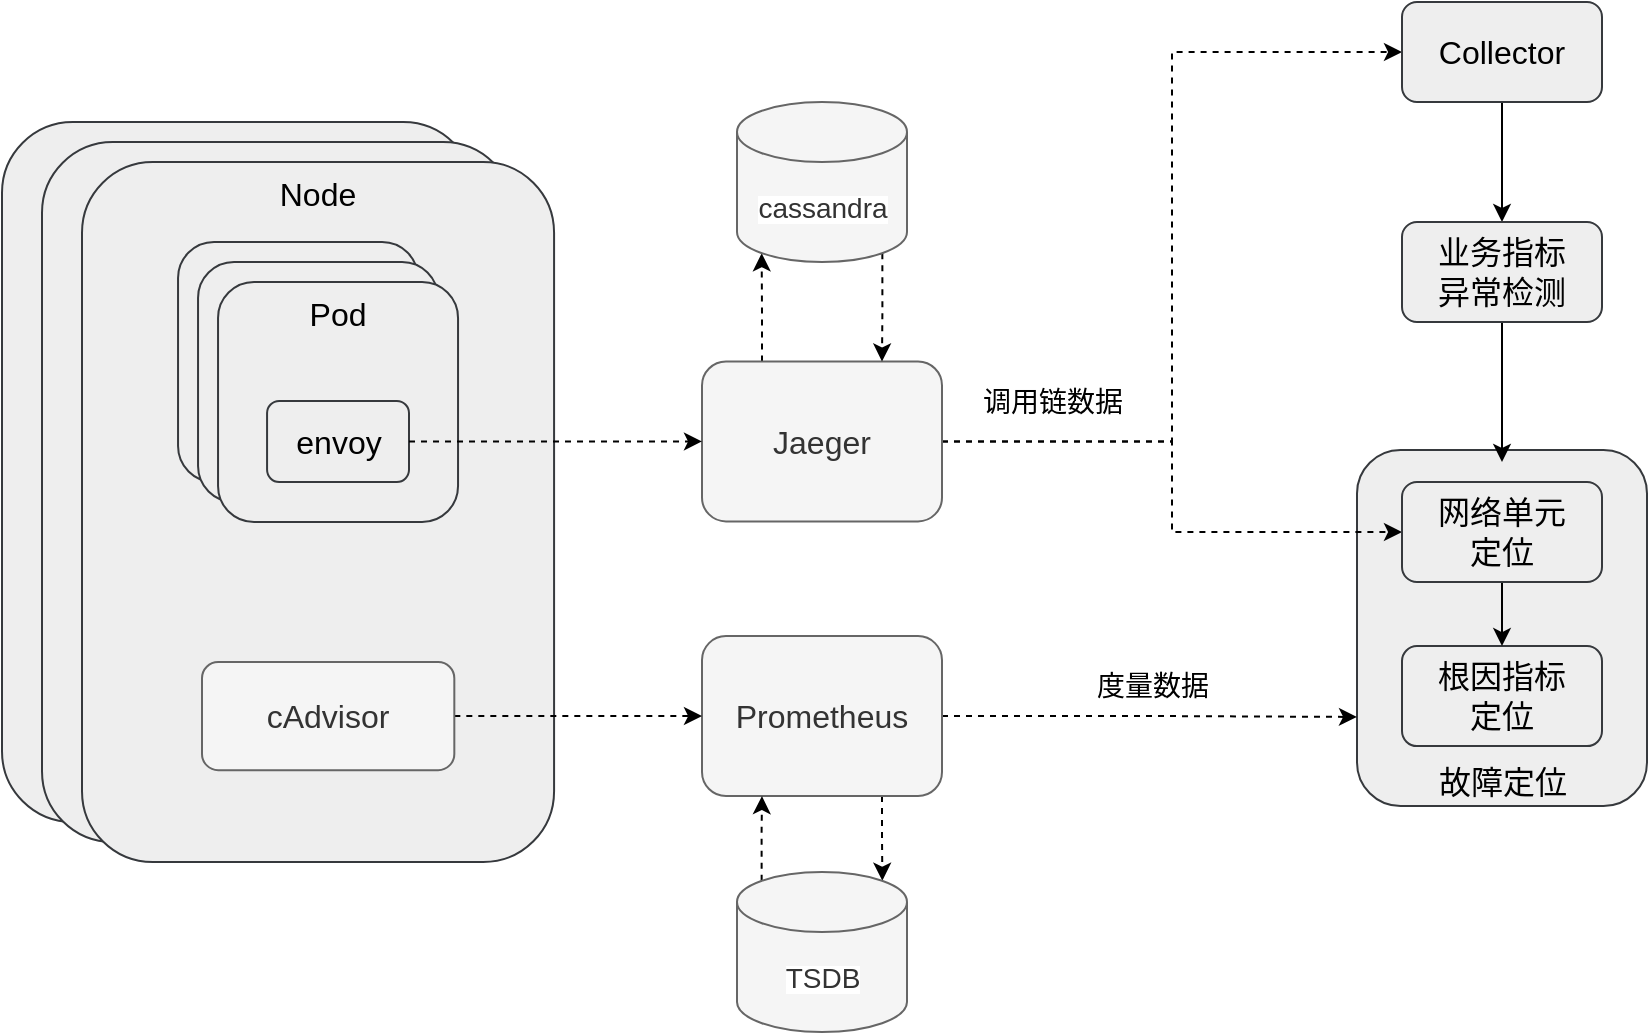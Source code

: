 <mxfile version="14.5.10" type="github">
  <diagram id="DzG7arqEU5-AnevF1Nen" name="Page-1">
    <mxGraphModel dx="2036" dy="669" grid="1" gridSize="10" guides="1" tooltips="1" connect="1" arrows="1" fold="1" page="1" pageScale="1" pageWidth="827" pageHeight="1169" math="0" shadow="0">
      <root>
        <mxCell id="0" />
        <mxCell id="1" parent="0" />
        <mxCell id="ERv-LBX_5asnK2KFsqda-57" value="&lt;font style=&quot;font-size: 16px&quot;&gt;Node&lt;/font&gt;" style="rounded=1;whiteSpace=wrap;html=1;fillColor=#eeeeee;strokeColor=#36393d;verticalAlign=top;" vertex="1" parent="1">
          <mxGeometry x="-100" y="130" width="236.04" height="350" as="geometry" />
        </mxCell>
        <mxCell id="ERv-LBX_5asnK2KFsqda-56" value="&lt;font style=&quot;font-size: 16px&quot;&gt;Node&lt;/font&gt;" style="rounded=1;whiteSpace=wrap;html=1;fillColor=#eeeeee;strokeColor=#36393d;verticalAlign=top;" vertex="1" parent="1">
          <mxGeometry x="-80" y="140" width="236.04" height="350" as="geometry" />
        </mxCell>
        <mxCell id="ERv-LBX_5asnK2KFsqda-29" value="&lt;font style=&quot;font-size: 16px&quot;&gt;故障定位&lt;/font&gt;" style="rounded=1;whiteSpace=wrap;html=1;fillColor=#eeeeee;strokeColor=#36393d;verticalAlign=bottom;" vertex="1" parent="1">
          <mxGeometry x="577.5" y="294" width="145" height="177.96" as="geometry" />
        </mxCell>
        <mxCell id="ERv-LBX_5asnK2KFsqda-11" style="edgeStyle=orthogonalEdgeStyle;rounded=0;orthogonalLoop=1;jettySize=auto;html=1;exitX=0.75;exitY=1;exitDx=0;exitDy=0;entryX=0.855;entryY=0;entryDx=0;entryDy=4.35;entryPerimeter=0;dashed=1;" edge="1" parent="1" source="fZ4H30Nkea6zh-BxhHi_-9" target="ERv-LBX_5asnK2KFsqda-8">
          <mxGeometry relative="1" as="geometry" />
        </mxCell>
        <mxCell id="ERv-LBX_5asnK2KFsqda-36" style="edgeStyle=orthogonalEdgeStyle;rounded=0;orthogonalLoop=1;jettySize=auto;html=1;exitX=1;exitY=0.5;exitDx=0;exitDy=0;entryX=0;entryY=0.75;entryDx=0;entryDy=0;strokeWidth=1;dashed=1;" edge="1" parent="1" source="fZ4H30Nkea6zh-BxhHi_-9" target="ERv-LBX_5asnK2KFsqda-29">
          <mxGeometry relative="1" as="geometry" />
        </mxCell>
        <mxCell id="fZ4H30Nkea6zh-BxhHi_-9" value="&lt;font style=&quot;font-size: 16px&quot;&gt;Prometheus&lt;/font&gt;" style="rounded=1;whiteSpace=wrap;html=1;strokeColor=#666666;align=center;fillColor=#f5f5f5;fontColor=#333333;" parent="1" vertex="1">
          <mxGeometry x="250" y="387.04" width="120" height="80" as="geometry" />
        </mxCell>
        <mxCell id="ERv-LBX_5asnK2KFsqda-6" style="edgeStyle=orthogonalEdgeStyle;rounded=0;orthogonalLoop=1;jettySize=auto;html=1;exitX=0.25;exitY=0;exitDx=0;exitDy=0;entryX=0.145;entryY=1;entryDx=0;entryDy=-4.35;entryPerimeter=0;dashed=1;" edge="1" parent="1" source="fZ4H30Nkea6zh-BxhHi_-10" target="fZ4H30Nkea6zh-BxhHi_-17">
          <mxGeometry relative="1" as="geometry" />
        </mxCell>
        <mxCell id="ERv-LBX_5asnK2KFsqda-53" style="edgeStyle=orthogonalEdgeStyle;rounded=0;orthogonalLoop=1;jettySize=auto;html=1;exitX=1;exitY=0.5;exitDx=0;exitDy=0;entryX=0;entryY=0.5;entryDx=0;entryDy=0;dashed=1;strokeWidth=1;" edge="1" parent="1" source="fZ4H30Nkea6zh-BxhHi_-10" target="EUreFmXFgwSQ7AmeQQES-7">
          <mxGeometry relative="1" as="geometry" />
        </mxCell>
        <mxCell id="ERv-LBX_5asnK2KFsqda-54" style="edgeStyle=orthogonalEdgeStyle;rounded=0;orthogonalLoop=1;jettySize=auto;html=1;exitX=1;exitY=0.5;exitDx=0;exitDy=0;dashed=1;strokeWidth=1;" edge="1" parent="1" source="fZ4H30Nkea6zh-BxhHi_-10" target="ERv-LBX_5asnK2KFsqda-21">
          <mxGeometry relative="1" as="geometry" />
        </mxCell>
        <mxCell id="fZ4H30Nkea6zh-BxhHi_-10" value="&lt;font style=&quot;font-size: 16px&quot;&gt;Jaeger&lt;/font&gt;" style="rounded=1;whiteSpace=wrap;html=1;strokeColor=#666666;align=center;fillColor=#f5f5f5;fontColor=#333333;" parent="1" vertex="1">
          <mxGeometry x="250" y="249.72" width="120" height="80" as="geometry" />
        </mxCell>
        <mxCell id="fZ4H30Nkea6zh-BxhHi_-11" value="&lt;span style=&quot;font-size: 16px&quot;&gt;根因指标&lt;br&gt;定位&lt;/span&gt;" style="rounded=1;whiteSpace=wrap;html=1;align=center;fillColor=#eeeeee;strokeColor=#36393d;" parent="1" vertex="1">
          <mxGeometry x="600" y="392.04" width="100" height="50" as="geometry" />
        </mxCell>
        <mxCell id="ERv-LBX_5asnK2KFsqda-7" style="edgeStyle=orthogonalEdgeStyle;rounded=0;orthogonalLoop=1;jettySize=auto;html=1;exitX=0.855;exitY=1;exitDx=0;exitDy=-4.35;exitPerimeter=0;entryX=0.75;entryY=0;entryDx=0;entryDy=0;dashed=1;" edge="1" parent="1" source="fZ4H30Nkea6zh-BxhHi_-17" target="fZ4H30Nkea6zh-BxhHi_-10">
          <mxGeometry relative="1" as="geometry" />
        </mxCell>
        <mxCell id="fZ4H30Nkea6zh-BxhHi_-17" value="&lt;span style=&quot;font-family: &amp;#34;arial&amp;#34; , sans-serif ; background-color: rgb(255 , 255 , 255)&quot;&gt;&lt;font style=&quot;font-size: 14px&quot;&gt;cassandra&lt;/font&gt;&lt;/span&gt;" style="shape=cylinder3;whiteSpace=wrap;html=1;boundedLbl=1;backgroundOutline=1;size=15;align=center;fillColor=#f5f5f5;strokeColor=#666666;fontColor=#333333;" parent="1" vertex="1">
          <mxGeometry x="267.5" y="120" width="85" height="80" as="geometry" />
        </mxCell>
        <mxCell id="ERv-LBX_5asnK2KFsqda-13" style="edgeStyle=orthogonalEdgeStyle;rounded=0;orthogonalLoop=1;jettySize=auto;html=1;exitX=0.5;exitY=1;exitDx=0;exitDy=0;entryX=0.5;entryY=0;entryDx=0;entryDy=0;" edge="1" parent="1" source="EUreFmXFgwSQ7AmeQQES-7" target="EUreFmXFgwSQ7AmeQQES-8">
          <mxGeometry relative="1" as="geometry" />
        </mxCell>
        <mxCell id="EUreFmXFgwSQ7AmeQQES-7" value="&lt;font style=&quot;font-size: 16px&quot;&gt;Collector&lt;/font&gt;" style="rounded=1;whiteSpace=wrap;html=1;align=center;fillColor=#eeeeee;strokeColor=#36393d;" parent="1" vertex="1">
          <mxGeometry x="600" y="70" width="100" height="50" as="geometry" />
        </mxCell>
        <mxCell id="ERv-LBX_5asnK2KFsqda-31" style="edgeStyle=orthogonalEdgeStyle;rounded=0;orthogonalLoop=1;jettySize=auto;html=1;exitX=0.5;exitY=1;exitDx=0;exitDy=0;strokeWidth=1;" edge="1" parent="1" source="EUreFmXFgwSQ7AmeQQES-8">
          <mxGeometry relative="1" as="geometry">
            <mxPoint x="650" y="300" as="targetPoint" />
          </mxGeometry>
        </mxCell>
        <mxCell id="EUreFmXFgwSQ7AmeQQES-8" value="&lt;font style=&quot;font-size: 16px&quot;&gt;业务指标&lt;br&gt;异常检测&lt;/font&gt;" style="rounded=1;whiteSpace=wrap;html=1;align=center;fillColor=#eeeeee;strokeColor=#36393d;" parent="1" vertex="1">
          <mxGeometry x="600" y="180" width="100" height="50" as="geometry" />
        </mxCell>
        <mxCell id="ERv-LBX_5asnK2KFsqda-10" style="edgeStyle=orthogonalEdgeStyle;rounded=0;orthogonalLoop=1;jettySize=auto;html=1;exitX=0.145;exitY=0;exitDx=0;exitDy=4.35;exitPerimeter=0;entryX=0.25;entryY=1;entryDx=0;entryDy=0;dashed=1;" edge="1" parent="1" source="ERv-LBX_5asnK2KFsqda-8" target="fZ4H30Nkea6zh-BxhHi_-9">
          <mxGeometry relative="1" as="geometry" />
        </mxCell>
        <mxCell id="ERv-LBX_5asnK2KFsqda-8" value="&lt;span style=&quot;font-family: &amp;#34;arial&amp;#34; , sans-serif ; background-color: rgb(255 , 255 , 255)&quot;&gt;&lt;font style=&quot;font-size: 14px&quot;&gt;TSDB&lt;/font&gt;&lt;/span&gt;" style="shape=cylinder3;whiteSpace=wrap;html=1;boundedLbl=1;backgroundOutline=1;size=15;align=center;fillColor=#f5f5f5;strokeColor=#666666;fontColor=#333333;" vertex="1" parent="1">
          <mxGeometry x="267.5" y="505" width="85" height="80" as="geometry" />
        </mxCell>
        <mxCell id="ERv-LBX_5asnK2KFsqda-17" value="&lt;font style=&quot;font-size: 14px&quot;&gt;调用链数据&lt;/font&gt;" style="text;html=1;align=center;verticalAlign=middle;resizable=0;points=[];autosize=1;strokeColor=none;" vertex="1" parent="1">
          <mxGeometry x="380" y="260" width="90" height="20" as="geometry" />
        </mxCell>
        <mxCell id="ERv-LBX_5asnK2KFsqda-18" value="&lt;font style=&quot;font-size: 14px&quot;&gt;度量数据&lt;/font&gt;" style="text;html=1;align=center;verticalAlign=middle;resizable=0;points=[];autosize=1;strokeColor=none;" vertex="1" parent="1">
          <mxGeometry x="440" y="402.04" width="70" height="20" as="geometry" />
        </mxCell>
        <mxCell id="ERv-LBX_5asnK2KFsqda-23" style="edgeStyle=orthogonalEdgeStyle;rounded=0;orthogonalLoop=1;jettySize=auto;html=1;exitX=0.5;exitY=1;exitDx=0;exitDy=0;entryX=0.5;entryY=0;entryDx=0;entryDy=0;" edge="1" parent="1" source="ERv-LBX_5asnK2KFsqda-21" target="fZ4H30Nkea6zh-BxhHi_-11">
          <mxGeometry relative="1" as="geometry" />
        </mxCell>
        <mxCell id="ERv-LBX_5asnK2KFsqda-21" value="&lt;span style=&quot;font-size: 16px&quot;&gt;网络单元&lt;br&gt;定位&lt;/span&gt;" style="rounded=1;whiteSpace=wrap;html=1;align=center;fillColor=#eeeeee;strokeColor=#36393d;" vertex="1" parent="1">
          <mxGeometry x="600" y="310" width="100" height="50" as="geometry" />
        </mxCell>
        <mxCell id="ERv-LBX_5asnK2KFsqda-39" value="&lt;font style=&quot;font-size: 16px&quot;&gt;Node&lt;/font&gt;" style="rounded=1;whiteSpace=wrap;html=1;fillColor=#eeeeee;strokeColor=#36393d;verticalAlign=top;" vertex="1" parent="1">
          <mxGeometry x="-60" y="150" width="236.04" height="350" as="geometry" />
        </mxCell>
        <mxCell id="ERv-LBX_5asnK2KFsqda-49" value="" style="group" vertex="1" connectable="0" parent="1">
          <mxGeometry x="-11.98" y="190" width="140" height="140" as="geometry" />
        </mxCell>
        <mxCell id="ERv-LBX_5asnK2KFsqda-42" value="" style="rounded=1;whiteSpace=wrap;html=1;fillColor=#eeeeee;strokeColor=#36393d;" vertex="1" parent="ERv-LBX_5asnK2KFsqda-49">
          <mxGeometry width="120" height="120" as="geometry" />
        </mxCell>
        <mxCell id="ERv-LBX_5asnK2KFsqda-43" value="" style="rounded=1;whiteSpace=wrap;html=1;fillColor=#eeeeee;strokeColor=#36393d;" vertex="1" parent="ERv-LBX_5asnK2KFsqda-49">
          <mxGeometry x="10" y="10" width="120" height="120" as="geometry" />
        </mxCell>
        <mxCell id="ERv-LBX_5asnK2KFsqda-44" value="&lt;font style=&quot;font-size: 16px&quot;&gt;Pod&lt;/font&gt;" style="rounded=1;whiteSpace=wrap;html=1;fillColor=#eeeeee;strokeColor=#36393d;verticalAlign=top;" vertex="1" parent="ERv-LBX_5asnK2KFsqda-49">
          <mxGeometry x="20" y="20" width="120" height="120" as="geometry" />
        </mxCell>
        <mxCell id="ERv-LBX_5asnK2KFsqda-46" value="&lt;font style=&quot;font-size: 16px&quot;&gt;envoy&lt;/font&gt;" style="rounded=1;whiteSpace=wrap;html=1;strokeColor=#36393d;align=center;fillColor=#eeeeee;" vertex="1" parent="ERv-LBX_5asnK2KFsqda-49">
          <mxGeometry x="44.517" y="79.444" width="70.967" height="40.553" as="geometry" />
        </mxCell>
        <mxCell id="ERv-LBX_5asnK2KFsqda-52" style="edgeStyle=orthogonalEdgeStyle;rounded=0;orthogonalLoop=1;jettySize=auto;html=1;exitX=1;exitY=0.5;exitDx=0;exitDy=0;entryX=0;entryY=0.5;entryDx=0;entryDy=0;dashed=1;strokeWidth=1;" edge="1" parent="1" source="ERv-LBX_5asnK2KFsqda-50" target="fZ4H30Nkea6zh-BxhHi_-9">
          <mxGeometry relative="1" as="geometry" />
        </mxCell>
        <mxCell id="ERv-LBX_5asnK2KFsqda-50" value="&lt;font style=&quot;font-size: 16px&quot;&gt;cAdvisor&lt;/font&gt;" style="rounded=1;whiteSpace=wrap;html=1;strokeColor=#666666;align=center;fillColor=#f5f5f5;fontColor=#333333;" vertex="1" parent="1">
          <mxGeometry x="-0.0" y="400.003" width="126.16" height="54.07" as="geometry" />
        </mxCell>
        <mxCell id="ERv-LBX_5asnK2KFsqda-51" style="edgeStyle=orthogonalEdgeStyle;rounded=0;orthogonalLoop=1;jettySize=auto;html=1;exitX=1;exitY=0.5;exitDx=0;exitDy=0;entryX=0;entryY=0.5;entryDx=0;entryDy=0;dashed=1;strokeWidth=1;" edge="1" parent="1" source="ERv-LBX_5asnK2KFsqda-46" target="fZ4H30Nkea6zh-BxhHi_-10">
          <mxGeometry relative="1" as="geometry" />
        </mxCell>
      </root>
    </mxGraphModel>
  </diagram>
</mxfile>
